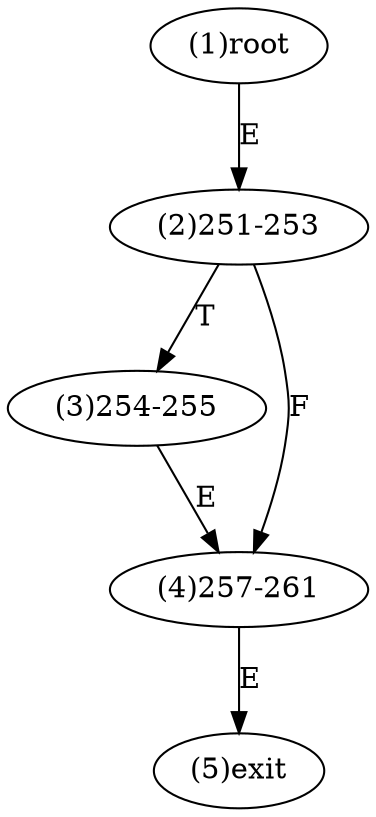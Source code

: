digraph "" { 
1[ label="(1)root"];
2[ label="(2)251-253"];
3[ label="(3)254-255"];
4[ label="(4)257-261"];
5[ label="(5)exit"];
1->2[ label="E"];
2->4[ label="F"];
2->3[ label="T"];
3->4[ label="E"];
4->5[ label="E"];
}